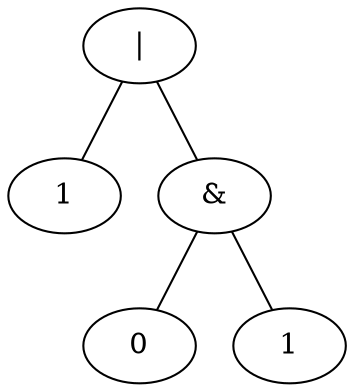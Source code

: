 graph "1" {
  "0"[label ="1"];
  "1"[label ="|"];
  "2"[label ="0"];
  "3"[label ="&"];
  "4"[label ="1"];
    "1" -- "0";
    "3" -- "2";
    "3" -- "4";
    "1" -- "3";
}
